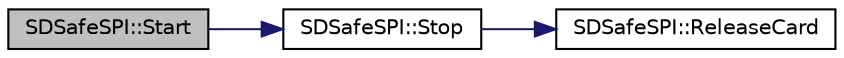 digraph "SDSafeSPI::Start"
{
  edge [fontname="Helvetica",fontsize="10",labelfontname="Helvetica",labelfontsize="10"];
  node [fontname="Helvetica",fontsize="10",shape=record];
  rankdir="LR";
  Node1 [label="SDSafeSPI::Start",height=0.2,width=0.4,color="black", fillcolor="grey75", style="filled" fontcolor="black"];
  Node1 -> Node2 [color="midnightblue",fontsize="10",style="solid",fontname="Helvetica"];
  Node2 [label="SDSafeSPI::Stop",height=0.2,width=0.4,color="black", fillcolor="white", style="filled",URL="$classSDSafeSPI.html#a7273706623ea9f1c6ee0ecb65e1240db",tooltip="Kill the assembly driver cog."];
  Node2 -> Node3 [color="midnightblue",fontsize="10",style="solid",fontname="Helvetica"];
  Node3 [label="SDSafeSPI::ReleaseCard",height=0.2,width=0.4,color="black", fillcolor="white", style="filled",URL="$classSDSafeSPI.html#ae74174a2ead99e536e2942feb9019b76",tooltip="Release the SPI bus and allow other devices to use it."];
}
